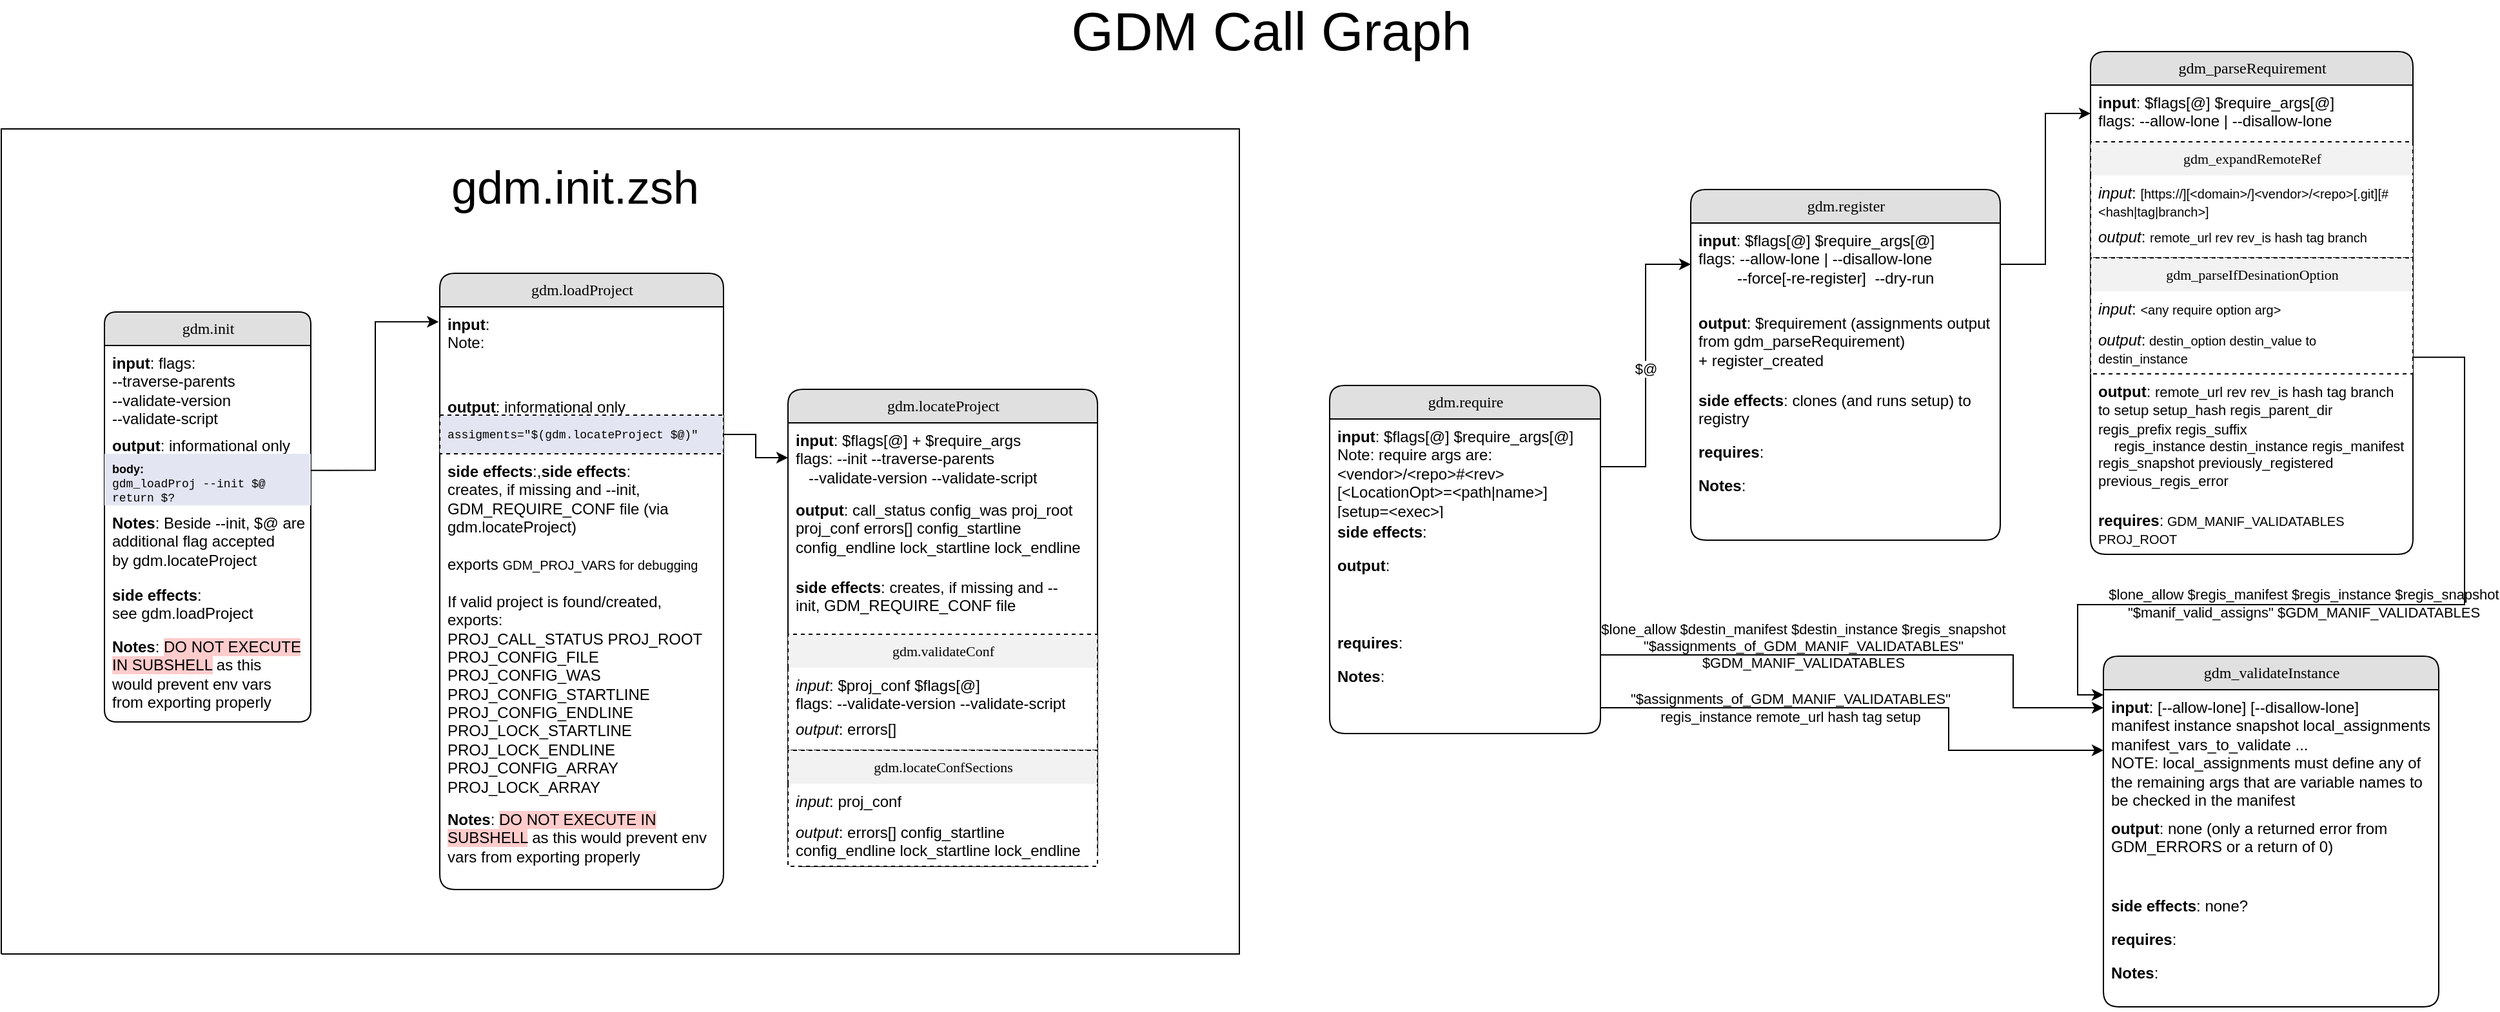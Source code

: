 <mxfile version="21.1.2" type="device">
  <diagram name="Page-1" id="5d7acffa-a066-3a61-03fe-96351882024d">
    <mxGraphModel dx="2353" dy="913" grid="1" gridSize="10" guides="1" tooltips="1" connect="1" arrows="1" fold="1" page="1" pageScale="1" pageWidth="1100" pageHeight="850" background="#ffffff" math="0" shadow="0">
      <root>
        <mxCell id="0" />
        <mxCell id="1" parent="0" />
        <mxCell id="AZiJ76leZRMekGIFPpnd-1" value="gdm_parseRequirement" style="swimlane;html=1;fontStyle=0;childLayout=stackLayout;horizontal=1;startSize=26;fillColor=#e0e0e0;horizontalStack=0;resizeParent=1;resizeLast=0;collapsible=1;marginBottom=0;swimlaneFillColor=#ffffff;align=center;rounded=1;shadow=0;comic=0;labelBackgroundColor=none;strokeWidth=1;fontFamily=Verdana;fontSize=12" parent="1" vertex="1">
          <mxGeometry x="620" y="60" width="250" height="390" as="geometry" />
        </mxCell>
        <mxCell id="AZiJ76leZRMekGIFPpnd-2" value="&lt;b&gt;input&lt;/b&gt;: $flags[@] $require_args[@]&lt;br&gt;flags: --allow-lone | --disallow-lone" style="text;html=1;strokeColor=none;fillColor=none;spacingLeft=4;spacingRight=4;whiteSpace=wrap;overflow=hidden;rotatable=0;points=[[0,0.5],[1,0.5]];portConstraint=eastwest;" parent="AZiJ76leZRMekGIFPpnd-1" vertex="1">
          <mxGeometry y="26" width="250" height="44" as="geometry" />
        </mxCell>
        <mxCell id="AZiJ76leZRMekGIFPpnd-64" value="&lt;font style=&quot;font-size: 11px;&quot;&gt;gdm_expandRemoteRef&lt;/font&gt;" style="swimlane;html=1;fontStyle=0;childLayout=stackLayout;horizontal=1;startSize=26;fillColor=#F2F2F2;horizontalStack=0;resizeParent=1;resizeLast=0;collapsible=1;marginBottom=0;swimlaneFillColor=default;align=center;rounded=0;shadow=0;comic=0;labelBackgroundColor=none;strokeWidth=1;fontFamily=Verdana;fontSize=12;glass=0;swimlaneLine=0;strokeColor=default;dashed=1;" parent="AZiJ76leZRMekGIFPpnd-1" vertex="1">
          <mxGeometry y="70" width="250" height="90" as="geometry">
            <mxRectangle y="60" width="250" height="30" as="alternateBounds" />
          </mxGeometry>
        </mxCell>
        <mxCell id="AZiJ76leZRMekGIFPpnd-65" value="&lt;span style=&quot;border-color: var(--border-color);&quot;&gt;&lt;i&gt;input&lt;/i&gt;&lt;/span&gt;:&amp;nbsp;&lt;font style=&quot;border-color: var(--border-color); font-size: 10px;&quot;&gt;[https://][&amp;lt;domain&amp;gt;/]&amp;lt;vendor&amp;gt;/&amp;lt;repo&amp;gt;[.git][#&amp;lt;hash|tag|branch&amp;gt;]&amp;nbsp;&lt;/font&gt;" style="text;html=1;strokeColor=none;fillColor=none;spacingLeft=4;spacingRight=4;whiteSpace=wrap;overflow=hidden;rotatable=0;points=[[0,0.5],[1,0.5]];portConstraint=eastwest;" parent="AZiJ76leZRMekGIFPpnd-64" vertex="1">
          <mxGeometry y="26" width="250" height="34" as="geometry" />
        </mxCell>
        <mxCell id="AZiJ76leZRMekGIFPpnd-66" value="&lt;i&gt;output&lt;/i&gt;:&amp;nbsp;&lt;font style=&quot;font-size: 10px;&quot;&gt;remote_url rev rev_is hash tag branch&lt;/font&gt;&amp;nbsp;" style="text;html=1;strokeColor=none;fillColor=none;spacingLeft=4;spacingRight=4;whiteSpace=wrap;overflow=hidden;rotatable=0;points=[[0,0.5],[1,0.5]];portConstraint=eastwest;" parent="AZiJ76leZRMekGIFPpnd-64" vertex="1">
          <mxGeometry y="60" width="250" height="20" as="geometry" />
        </mxCell>
        <mxCell id="AZiJ76leZRMekGIFPpnd-67" value="&lt;font style=&quot;font-size: 11px;&quot;&gt;gdm_parseIfDesinationOption&lt;/font&gt;" style="swimlane;html=1;fontStyle=0;childLayout=stackLayout;horizontal=1;startSize=26;fillColor=#F2F2F2;horizontalStack=0;resizeParent=1;resizeLast=0;collapsible=1;marginBottom=0;swimlaneFillColor=#ffffff;align=center;rounded=0;shadow=0;comic=0;labelBackgroundColor=none;strokeWidth=1;fontFamily=Verdana;fontSize=12;swimlaneLine=0;strokeColor=default;dashed=1;" parent="AZiJ76leZRMekGIFPpnd-1" vertex="1">
          <mxGeometry y="160" width="250" height="90" as="geometry" />
        </mxCell>
        <mxCell id="AZiJ76leZRMekGIFPpnd-68" value="&lt;span style=&quot;border-color: var(--border-color);&quot;&gt;&lt;i style=&quot;&quot;&gt;input&lt;/i&gt;&lt;/span&gt;: &lt;font style=&quot;font-size: 10px;&quot;&gt;&amp;lt;any require option arg&amp;gt;&lt;font style=&quot;border-color: var(--border-color); font-size: 10px;&quot;&gt;&amp;nbsp;&lt;/font&gt;&lt;/font&gt;" style="text;html=1;strokeColor=none;fillColor=none;spacingLeft=4;spacingRight=4;whiteSpace=wrap;overflow=hidden;rotatable=0;points=[[0,0.5],[1,0.5]];portConstraint=eastwest;" parent="AZiJ76leZRMekGIFPpnd-67" vertex="1">
          <mxGeometry y="26" width="250" height="24" as="geometry" />
        </mxCell>
        <mxCell id="AZiJ76leZRMekGIFPpnd-69" value="&lt;i style=&quot;&quot;&gt;output&lt;/i&gt;:&lt;font style=&quot;background-color: initial; font-size: 10px;&quot;&gt;&amp;nbsp;destin_option destin_value to destin_instance&lt;/font&gt;&lt;span style=&quot;background-color: initial;&quot;&gt;&amp;nbsp;&lt;/span&gt;" style="text;html=1;strokeColor=none;fillColor=none;spacingLeft=4;spacingRight=4;whiteSpace=wrap;overflow=hidden;rotatable=0;points=[[0,0.5],[1,0.5]];portConstraint=eastwest;" parent="AZiJ76leZRMekGIFPpnd-67" vertex="1">
          <mxGeometry y="50" width="250" height="40" as="geometry" />
        </mxCell>
        <mxCell id="AZiJ76leZRMekGIFPpnd-3" value="&lt;b&gt;output&lt;/b&gt;:&amp;nbsp;&lt;font style=&quot;font-size: 11px;&quot;&gt;remote_url rev rev_is hash tag branch to setup setup_hash regis_parent_dir regis_prefix regis_suffix&amp;nbsp;&lt;div style=&quot;&quot;&gt;&amp;nbsp; &amp;nbsp; regis_instance destin_instance regis_manifest regis_snapshot previously_registered previous_regis_error&lt;/div&gt;&lt;/font&gt;" style="text;html=1;strokeColor=none;fillColor=none;spacingLeft=4;spacingRight=4;whiteSpace=wrap;overflow=hidden;rotatable=0;points=[[0,0.5],[1,0.5]];portConstraint=eastwest;" parent="AZiJ76leZRMekGIFPpnd-1" vertex="1">
          <mxGeometry y="250" width="250" height="100" as="geometry" />
        </mxCell>
        <mxCell id="AZiJ76leZRMekGIFPpnd-5" value="&lt;b&gt;requires&lt;/b&gt;:&lt;font style=&quot;font-size: 10px;&quot;&gt;&amp;nbsp;GDM_MANIF_VALIDATABLES&amp;nbsp;&lt;br&gt;PROJ_ROOT&lt;br&gt;&lt;/font&gt;" style="text;html=1;strokeColor=none;fillColor=none;spacingLeft=4;spacingRight=4;whiteSpace=wrap;overflow=hidden;rotatable=0;points=[[0,0.5],[1,0.5]];portConstraint=eastwest;" parent="AZiJ76leZRMekGIFPpnd-1" vertex="1">
          <mxGeometry y="350" width="250" height="40" as="geometry" />
        </mxCell>
        <mxCell id="AZiJ76leZRMekGIFPpnd-7" value="gdm_validateInstance" style="swimlane;html=1;fontStyle=0;childLayout=stackLayout;horizontal=1;startSize=26;fillColor=#e0e0e0;horizontalStack=0;resizeParent=1;resizeLast=0;collapsible=1;marginBottom=0;swimlaneFillColor=#ffffff;align=center;rounded=1;shadow=0;comic=0;labelBackgroundColor=none;strokeWidth=1;fontFamily=Verdana;fontSize=12" parent="1" vertex="1">
          <mxGeometry x="630" y="529" width="260" height="272" as="geometry" />
        </mxCell>
        <mxCell id="AZiJ76leZRMekGIFPpnd-8" value="&lt;b&gt;input&lt;/b&gt;:&amp;nbsp;[--allow-lone] [--disallow-lone] manifest&amp;nbsp;instance snapshot local_assignments manifest_vars_to_validate ...&lt;br&gt;NOTE: local_assignments must&amp;nbsp;define&amp;nbsp;any of the remaining args that are variable names to be checked in the manifest" style="text;html=1;strokeColor=none;fillColor=none;spacingLeft=4;spacingRight=4;whiteSpace=wrap;overflow=hidden;rotatable=0;points=[[0,0.5],[1,0.5]];portConstraint=eastwest;" parent="AZiJ76leZRMekGIFPpnd-7" vertex="1">
          <mxGeometry y="26" width="260" height="94" as="geometry" />
        </mxCell>
        <mxCell id="AZiJ76leZRMekGIFPpnd-9" value="&lt;b&gt;output&lt;/b&gt;: none (only a returned error from GDM_ERRORS or a return of 0&lt;span style=&quot;background-color: initial;&quot;&gt;)&lt;/span&gt;" style="text;html=1;strokeColor=none;fillColor=none;spacingLeft=4;spacingRight=4;whiteSpace=wrap;overflow=hidden;rotatable=0;points=[[0,0.5],[1,0.5]];portConstraint=eastwest;" parent="AZiJ76leZRMekGIFPpnd-7" vertex="1">
          <mxGeometry y="120" width="260" height="60" as="geometry" />
        </mxCell>
        <mxCell id="AZiJ76leZRMekGIFPpnd-10" value="&lt;b&gt;side effects&lt;/b&gt;: none?" style="text;html=1;strokeColor=none;fillColor=none;spacingLeft=4;spacingRight=4;whiteSpace=wrap;overflow=hidden;rotatable=0;points=[[0,0.5],[1,0.5]];portConstraint=eastwest;" parent="AZiJ76leZRMekGIFPpnd-7" vertex="1">
          <mxGeometry y="180" width="260" height="26" as="geometry" />
        </mxCell>
        <mxCell id="AZiJ76leZRMekGIFPpnd-11" value="&lt;b&gt;requires&lt;/b&gt;:&amp;nbsp;" style="text;html=1;strokeColor=none;fillColor=none;spacingLeft=4;spacingRight=4;whiteSpace=wrap;overflow=hidden;rotatable=0;points=[[0,0.5],[1,0.5]];portConstraint=eastwest;" parent="AZiJ76leZRMekGIFPpnd-7" vertex="1">
          <mxGeometry y="206" width="260" height="26" as="geometry" />
        </mxCell>
        <mxCell id="AZiJ76leZRMekGIFPpnd-12" value="&lt;b&gt;Notes&lt;/b&gt;:" style="text;html=1;strokeColor=none;fillColor=none;spacingLeft=4;spacingRight=4;whiteSpace=wrap;overflow=hidden;rotatable=0;points=[[0,0.5],[1,0.5]];portConstraint=eastwest;" parent="AZiJ76leZRMekGIFPpnd-7" vertex="1">
          <mxGeometry y="232" width="260" height="40" as="geometry" />
        </mxCell>
        <mxCell id="AZiJ76leZRMekGIFPpnd-13" value="gdm.require" style="swimlane;html=1;fontStyle=0;childLayout=stackLayout;horizontal=1;startSize=26;fillColor=#e0e0e0;horizontalStack=0;resizeParent=1;resizeLast=0;collapsible=1;marginBottom=0;swimlaneFillColor=#ffffff;align=center;rounded=1;shadow=0;comic=0;labelBackgroundColor=none;strokeWidth=1;fontFamily=Verdana;fontSize=12" parent="1" vertex="1">
          <mxGeometry x="30" y="319" width="210" height="270" as="geometry" />
        </mxCell>
        <mxCell id="AZiJ76leZRMekGIFPpnd-14" value="&lt;b&gt;input&lt;/b&gt;: $flags[@] $require_args[@]&lt;br&gt;Note: require args are:&amp;lt;vendor&amp;gt;/&amp;lt;repo&amp;gt;#&amp;lt;rev&amp;gt; [&amp;lt;LocationOpt&amp;gt;=&amp;lt;path|name&amp;gt;] [setup=&amp;lt;exec&amp;gt;]" style="text;html=1;strokeColor=none;fillColor=none;spacingLeft=4;spacingRight=4;whiteSpace=wrap;overflow=hidden;rotatable=0;points=[[0,0.5],[1,0.5]];portConstraint=eastwest;" parent="AZiJ76leZRMekGIFPpnd-13" vertex="1">
          <mxGeometry y="26" width="210" height="74" as="geometry" />
        </mxCell>
        <mxCell id="AZiJ76leZRMekGIFPpnd-15" value="&lt;b&gt;side effects&lt;/b&gt;:" style="text;html=1;strokeColor=none;fillColor=none;spacingLeft=4;spacingRight=4;whiteSpace=wrap;overflow=hidden;rotatable=0;points=[[0,0.5],[1,0.5]];portConstraint=eastwest;" parent="AZiJ76leZRMekGIFPpnd-13" vertex="1">
          <mxGeometry y="100" width="210" height="26" as="geometry" />
        </mxCell>
        <mxCell id="AZiJ76leZRMekGIFPpnd-16" value="&lt;b&gt;output&lt;/b&gt;:&amp;nbsp;" style="text;html=1;strokeColor=none;fillColor=none;spacingLeft=4;spacingRight=4;whiteSpace=wrap;overflow=hidden;rotatable=0;points=[[0,0.5],[1,0.5]];portConstraint=eastwest;" parent="AZiJ76leZRMekGIFPpnd-13" vertex="1">
          <mxGeometry y="126" width="210" height="60" as="geometry" />
        </mxCell>
        <mxCell id="AZiJ76leZRMekGIFPpnd-17" value="&lt;b&gt;requires&lt;/b&gt;:" style="text;html=1;strokeColor=none;fillColor=none;spacingLeft=4;spacingRight=4;whiteSpace=wrap;overflow=hidden;rotatable=0;points=[[0,0.5],[1,0.5]];portConstraint=eastwest;" parent="AZiJ76leZRMekGIFPpnd-13" vertex="1">
          <mxGeometry y="186" width="210" height="26" as="geometry" />
        </mxCell>
        <mxCell id="AZiJ76leZRMekGIFPpnd-18" value="&lt;b&gt;Notes&lt;/b&gt;:&amp;nbsp;" style="text;html=1;strokeColor=none;fillColor=none;spacingLeft=4;spacingRight=4;whiteSpace=wrap;overflow=hidden;rotatable=0;points=[[0,0.5],[1,0.5]];portConstraint=eastwest;" parent="AZiJ76leZRMekGIFPpnd-13" vertex="1">
          <mxGeometry y="212" width="210" height="56" as="geometry" />
        </mxCell>
        <mxCell id="AZiJ76leZRMekGIFPpnd-19" value="gdm.register" style="swimlane;html=1;fontStyle=0;childLayout=stackLayout;horizontal=1;startSize=26;fillColor=#e0e0e0;horizontalStack=0;resizeParent=1;resizeLast=0;collapsible=1;marginBottom=0;swimlaneFillColor=#ffffff;align=center;rounded=1;shadow=0;comic=0;labelBackgroundColor=none;strokeWidth=1;fontFamily=Verdana;fontSize=12" parent="1" vertex="1">
          <mxGeometry x="310" y="167" width="240" height="272" as="geometry" />
        </mxCell>
        <mxCell id="AZiJ76leZRMekGIFPpnd-20" value="&lt;b&gt;input&lt;/b&gt;: $flags[@] $require_args[@]&lt;br&gt;flags: --allow-lone | --disallow-lone&lt;br&gt;&amp;nbsp; &amp;nbsp; &amp;nbsp; &amp;nbsp; &amp;nbsp;--force[-re-register]&amp;nbsp; --dry-run" style="text;html=1;strokeColor=none;fillColor=none;spacingLeft=4;spacingRight=4;whiteSpace=wrap;overflow=hidden;rotatable=0;points=[[0,0.5],[1,0.5]];portConstraint=eastwest;" parent="AZiJ76leZRMekGIFPpnd-19" vertex="1">
          <mxGeometry y="26" width="240" height="64" as="geometry" />
        </mxCell>
        <mxCell id="AZiJ76leZRMekGIFPpnd-21" value="&lt;b&gt;output&lt;/b&gt;: $requirement (assignments output from gdm_parseRequirement) +&amp;nbsp;register_created" style="text;html=1;strokeColor=none;fillColor=none;spacingLeft=4;spacingRight=4;whiteSpace=wrap;overflow=hidden;rotatable=0;points=[[0,0.5],[1,0.5]];portConstraint=eastwest;" parent="AZiJ76leZRMekGIFPpnd-19" vertex="1">
          <mxGeometry y="90" width="240" height="60" as="geometry" />
        </mxCell>
        <mxCell id="AZiJ76leZRMekGIFPpnd-23" value="&lt;b&gt;side effects&lt;/b&gt;: clones (and runs setup) to registry&amp;nbsp;" style="text;html=1;strokeColor=none;fillColor=none;spacingLeft=4;spacingRight=4;whiteSpace=wrap;overflow=hidden;rotatable=0;points=[[0,0.5],[1,0.5]];portConstraint=eastwest;" parent="AZiJ76leZRMekGIFPpnd-19" vertex="1">
          <mxGeometry y="150" width="240" height="40" as="geometry" />
        </mxCell>
        <mxCell id="AZiJ76leZRMekGIFPpnd-24" value="&lt;b&gt;requires&lt;/b&gt;:" style="text;html=1;strokeColor=none;fillColor=none;spacingLeft=4;spacingRight=4;whiteSpace=wrap;overflow=hidden;rotatable=0;points=[[0,0.5],[1,0.5]];portConstraint=eastwest;" parent="AZiJ76leZRMekGIFPpnd-19" vertex="1">
          <mxGeometry y="190" width="240" height="26" as="geometry" />
        </mxCell>
        <mxCell id="AZiJ76leZRMekGIFPpnd-25" value="&lt;b&gt;Notes&lt;/b&gt;:&amp;nbsp;" style="text;html=1;strokeColor=none;fillColor=none;spacingLeft=4;spacingRight=4;whiteSpace=wrap;overflow=hidden;rotatable=0;points=[[0,0.5],[1,0.5]];portConstraint=eastwest;" parent="AZiJ76leZRMekGIFPpnd-19" vertex="1">
          <mxGeometry y="216" width="240" height="56" as="geometry" />
        </mxCell>
        <mxCell id="AZiJ76leZRMekGIFPpnd-26" style="edgeStyle=orthogonalEdgeStyle;rounded=0;orthogonalLoop=1;jettySize=auto;html=1;exitX=1;exitY=0.5;exitDx=0;exitDy=0;entryX=0;entryY=0.5;entryDx=0;entryDy=0;" parent="1" source="AZiJ76leZRMekGIFPpnd-20" target="AZiJ76leZRMekGIFPpnd-2" edge="1">
          <mxGeometry relative="1" as="geometry" />
        </mxCell>
        <mxCell id="AZiJ76leZRMekGIFPpnd-27" style="edgeStyle=orthogonalEdgeStyle;rounded=0;orthogonalLoop=1;jettySize=auto;html=1;exitX=1;exitY=0.5;exitDx=0;exitDy=0;entryX=0;entryY=0.5;entryDx=0;entryDy=0;" parent="1" source="AZiJ76leZRMekGIFPpnd-14" target="AZiJ76leZRMekGIFPpnd-20" edge="1">
          <mxGeometry relative="1" as="geometry" />
        </mxCell>
        <mxCell id="AZiJ76leZRMekGIFPpnd-28" value="$@" style="edgeLabel;html=1;align=center;verticalAlign=middle;resizable=0;points=[];" parent="AZiJ76leZRMekGIFPpnd-27" vertex="1" connectable="0">
          <mxGeometry x="-0.651" y="-7" relative="1" as="geometry">
            <mxPoint x="-7" y="-72" as="offset" />
          </mxGeometry>
        </mxCell>
        <mxCell id="AZiJ76leZRMekGIFPpnd-29" style="edgeStyle=orthogonalEdgeStyle;rounded=0;orthogonalLoop=1;jettySize=auto;html=1;exitX=1;exitY=0.5;exitDx=0;exitDy=0;entryX=0;entryY=0.149;entryDx=0;entryDy=0;entryPerimeter=0;" parent="1" source="AZiJ76leZRMekGIFPpnd-17" target="AZiJ76leZRMekGIFPpnd-8" edge="1">
          <mxGeometry relative="1" as="geometry">
            <Array as="points">
              <mxPoint x="560" y="528" />
              <mxPoint x="560" y="569" />
            </Array>
          </mxGeometry>
        </mxCell>
        <mxCell id="AZiJ76leZRMekGIFPpnd-30" value="$lone_allow $destin_manifest $destin_instance $regis_snapshot &lt;br&gt;&quot;$assignments_of_GDM_MANIF_VALIDATABLES&quot; &lt;br&gt;$GDM_MANIF_VALIDATABLES" style="edgeLabel;html=1;align=center;verticalAlign=middle;resizable=0;points=[];labelBackgroundColor=none;" parent="AZiJ76leZRMekGIFPpnd-29" vertex="1" connectable="0">
          <mxGeometry x="-0.519" relative="1" as="geometry">
            <mxPoint x="61" y="-7" as="offset" />
          </mxGeometry>
        </mxCell>
        <mxCell id="AZiJ76leZRMekGIFPpnd-31" style="edgeStyle=orthogonalEdgeStyle;rounded=0;orthogonalLoop=1;jettySize=auto;html=1;entryX=0;entryY=0.043;entryDx=0;entryDy=0;entryPerimeter=0;exitX=0.998;exitY=0.677;exitDx=0;exitDy=0;exitPerimeter=0;" parent="1" source="AZiJ76leZRMekGIFPpnd-69" target="AZiJ76leZRMekGIFPpnd-8" edge="1">
          <mxGeometry relative="1" as="geometry">
            <mxPoint x="860" y="249" as="sourcePoint" />
            <Array as="points">
              <mxPoint x="910" y="489" />
              <mxPoint x="610" y="489" />
              <mxPoint x="610" y="559" />
            </Array>
          </mxGeometry>
        </mxCell>
        <mxCell id="AZiJ76leZRMekGIFPpnd-60" value="$lone_allow $regis_manifest $regis_instance $regis_snapshot &lt;br&gt;&quot;$manif_valid_assigns&quot;&amp;nbsp;$GDM_MANIF_VALIDATABLES" style="edgeLabel;html=1;align=center;verticalAlign=middle;resizable=0;points=[];labelBackgroundColor=none;" parent="AZiJ76leZRMekGIFPpnd-31" vertex="1" connectable="0">
          <mxGeometry x="0.15" y="-1" relative="1" as="geometry">
            <mxPoint as="offset" />
          </mxGeometry>
        </mxCell>
        <mxCell id="AZiJ76leZRMekGIFPpnd-32" style="edgeStyle=orthogonalEdgeStyle;rounded=0;orthogonalLoop=1;jettySize=auto;html=1;exitX=1;exitY=0.5;exitDx=0;exitDy=0;entryX=0;entryY=0.5;entryDx=0;entryDy=0;" parent="1" source="AZiJ76leZRMekGIFPpnd-18" target="AZiJ76leZRMekGIFPpnd-8" edge="1">
          <mxGeometry relative="1" as="geometry">
            <Array as="points">
              <mxPoint x="510" y="569" />
              <mxPoint x="510" y="602" />
            </Array>
          </mxGeometry>
        </mxCell>
        <mxCell id="AZiJ76leZRMekGIFPpnd-33" value="&lt;span style=&quot;&quot;&gt;&quot;$assignments_of_GDM_MANIF_VALIDATABLES&quot;&lt;/span&gt;&lt;br style=&quot;border-color: var(--border-color);&quot;&gt;regis_instance remote_url hash tag setup" style="edgeLabel;html=1;align=center;verticalAlign=middle;resizable=0;points=[];labelBackgroundColor=none;" parent="AZiJ76leZRMekGIFPpnd-32" vertex="1" connectable="0">
          <mxGeometry x="-0.558" y="2" relative="1" as="geometry">
            <mxPoint x="61" y="2" as="offset" />
          </mxGeometry>
        </mxCell>
        <mxCell id="AZiJ76leZRMekGIFPpnd-38" value="&lt;span style=&quot;font-size: 42px;&quot;&gt;GDM Call Graph&lt;/span&gt;" style="text;html=1;strokeColor=none;fillColor=none;align=center;verticalAlign=middle;whiteSpace=wrap;rounded=0;" parent="1" vertex="1">
          <mxGeometry x="-180" y="30" width="330" height="30" as="geometry" />
        </mxCell>
        <mxCell id="VWj8lnTXbPIEUd7eUML7-1" value="gdm.init" style="swimlane;html=1;fontStyle=0;childLayout=stackLayout;horizontal=1;startSize=26;fillColor=#e0e0e0;horizontalStack=0;resizeParent=1;resizeLast=0;collapsible=1;marginBottom=0;swimlaneFillColor=#ffffff;align=center;rounded=1;shadow=0;comic=0;labelBackgroundColor=none;strokeWidth=1;fontFamily=Verdana;fontSize=12;arcSize=12;" vertex="1" parent="1">
          <mxGeometry x="-920" y="262" width="160" height="318" as="geometry" />
        </mxCell>
        <mxCell id="VWj8lnTXbPIEUd7eUML7-75" value="&lt;b&gt;input&lt;/b&gt;:&amp;nbsp;flags:&amp;nbsp;&lt;br&gt;--traverse-parents &lt;br&gt;--validate-version &lt;br&gt;--validate-script" style="text;html=1;strokeColor=none;fillColor=none;spacingLeft=4;spacingRight=4;whiteSpace=wrap;overflow=hidden;rotatable=0;points=[[0,0.5],[1,0.5]];portConstraint=eastwest;" vertex="1" parent="VWj8lnTXbPIEUd7eUML7-1">
          <mxGeometry y="26" width="160" height="64" as="geometry" />
        </mxCell>
        <mxCell id="VWj8lnTXbPIEUd7eUML7-68" value="&lt;b&gt;output&lt;/b&gt;: informational only" style="text;html=1;strokeColor=none;fillColor=none;spacingLeft=4;spacingRight=4;whiteSpace=wrap;overflow=hidden;rotatable=0;points=[[0,0.5],[1,0.5]];portConstraint=eastwest;" vertex="1" parent="VWj8lnTXbPIEUd7eUML7-1">
          <mxGeometry y="90" width="160" height="20" as="geometry" />
        </mxCell>
        <mxCell id="VWj8lnTXbPIEUd7eUML7-2" value="&lt;div style=&quot;font-size: 9px;&quot;&gt;&lt;font style=&quot;font-size: 9px;&quot;&gt;&lt;font face=&quot;Helvetica&quot;&gt;&lt;b&gt;body:&lt;/b&gt;&lt;/font&gt;&lt;br&gt;gdm_loadProj --init $@&lt;/font&gt;&lt;/div&gt;&lt;div style=&quot;font-size: 9px;&quot;&gt;&lt;font style=&quot;font-size: 9px;&quot;&gt;return $?&lt;/font&gt;&lt;/div&gt;" style="text;html=1;strokeColor=none;fillColor=#E3E6F2;spacingLeft=4;spacingRight=4;whiteSpace=wrap;overflow=hidden;rotatable=0;points=[[0,0.5],[1,0.5]];portConstraint=eastwest;fontSize=9;fontFamily=Courier New;" vertex="1" parent="VWj8lnTXbPIEUd7eUML7-1">
          <mxGeometry y="110" width="160" height="40" as="geometry" />
        </mxCell>
        <mxCell id="VWj8lnTXbPIEUd7eUML7-32" value="&lt;b&gt;Notes&lt;/b&gt;: Beside --init, $@ are additional flag accepted by&amp;nbsp;gdm.locateProject&amp;nbsp;" style="text;html=1;strokeColor=none;fillColor=none;spacingLeft=4;spacingRight=4;whiteSpace=wrap;overflow=hidden;rotatable=0;points=[[0,0.5],[1,0.5]];portConstraint=eastwest;" vertex="1" parent="VWj8lnTXbPIEUd7eUML7-1">
          <mxGeometry y="150" width="160" height="56" as="geometry" />
        </mxCell>
        <mxCell id="VWj8lnTXbPIEUd7eUML7-73" value="&lt;b&gt;side effects&lt;/b&gt;: see&amp;nbsp;gdm.loadProject" style="text;html=1;strokeColor=none;fillColor=none;spacingLeft=4;spacingRight=4;whiteSpace=wrap;overflow=hidden;rotatable=0;points=[[0,0.5],[1,0.5]];portConstraint=eastwest;" vertex="1" parent="VWj8lnTXbPIEUd7eUML7-1">
          <mxGeometry y="206" width="160" height="40" as="geometry" />
        </mxCell>
        <mxCell id="VWj8lnTXbPIEUd7eUML7-77" value="&lt;b&gt;Notes&lt;/b&gt;: &lt;span style=&quot;background-color: rgb(255, 204, 204);&quot;&gt;DO NOT EXECUTE IN SUBSHELL&lt;/span&gt; as this would prevent env vars from exporting properly" style="text;html=1;strokeColor=none;fillColor=none;spacingLeft=4;spacingRight=4;whiteSpace=wrap;overflow=hidden;rotatable=0;points=[[0,0.5],[1,0.5]];portConstraint=eastwest;" vertex="1" parent="VWj8lnTXbPIEUd7eUML7-1">
          <mxGeometry y="246" width="160" height="64" as="geometry" />
        </mxCell>
        <mxCell id="VWj8lnTXbPIEUd7eUML7-10" value="gdm.loadProject" style="swimlane;html=1;fontStyle=0;childLayout=stackLayout;horizontal=1;startSize=26;fillColor=#e0e0e0;horizontalStack=0;resizeParent=1;resizeLast=0;collapsible=1;marginBottom=0;swimlaneFillColor=#ffffff;align=center;rounded=1;shadow=0;comic=0;labelBackgroundColor=none;strokeWidth=1;fontFamily=Verdana;fontSize=12" vertex="1" parent="1">
          <mxGeometry x="-660" y="232" width="220" height="478" as="geometry" />
        </mxCell>
        <mxCell id="VWj8lnTXbPIEUd7eUML7-11" value="&lt;b&gt;input&lt;/b&gt;:&amp;nbsp;&lt;br&gt;Note:&amp;nbsp;" style="text;html=1;strokeColor=none;fillColor=none;spacingLeft=4;spacingRight=4;whiteSpace=wrap;overflow=hidden;rotatable=0;points=[[0,0.5],[1,0.5]];portConstraint=eastwest;" vertex="1" parent="VWj8lnTXbPIEUd7eUML7-10">
          <mxGeometry y="26" width="220" height="64" as="geometry" />
        </mxCell>
        <mxCell id="VWj8lnTXbPIEUd7eUML7-13" value="&lt;b&gt;output&lt;/b&gt;: informational only" style="text;html=1;strokeColor=none;fillColor=none;spacingLeft=4;spacingRight=4;whiteSpace=wrap;overflow=hidden;rotatable=0;points=[[0,0.5],[1,0.5]];portConstraint=eastwest;" vertex="1" parent="VWj8lnTXbPIEUd7eUML7-10">
          <mxGeometry y="90" width="220" height="20" as="geometry" />
        </mxCell>
        <mxCell id="VWj8lnTXbPIEUd7eUML7-69" value="&lt;font face=&quot;Courier New&quot; style=&quot;font-size: 9px;&quot;&gt;assigments=&quot;$(gdm.locateProject $@)&quot;&amp;nbsp;&lt;/font&gt;" style="text;html=1;strokeColor=default;fillColor=#E3E6F2;spacingLeft=4;spacingRight=4;whiteSpace=wrap;overflow=hidden;rotatable=0;points=[[0,0.5],[1,0.5]];portConstraint=eastwest;dashed=1;" vertex="1" parent="VWj8lnTXbPIEUd7eUML7-10">
          <mxGeometry y="110" width="220" height="30" as="geometry" />
        </mxCell>
        <mxCell id="VWj8lnTXbPIEUd7eUML7-12" value="&lt;b&gt;side effects&lt;/b&gt;:,&lt;b style=&quot;border-color: var(--border-color);&quot;&gt;side effects&lt;/b&gt;:&lt;br style=&quot;border-color: var(--border-color);&quot;&gt;creates,&amp;nbsp;if missing and --init,&amp;nbsp;&lt;br&gt;GDM_REQUIRE_CONF&amp;nbsp;file (via gdm.locateProject)&lt;br&gt;&lt;br&gt;exports&amp;nbsp;&lt;font style=&quot;font-size: 10px;&quot;&gt;GDM_PROJ_VARS for debugging&lt;/font&gt;&lt;br&gt;&lt;br style=&quot;border-color: var(--border-color);&quot;&gt;If valid project is found/created, exports:&amp;nbsp;&lt;br style=&quot;border-color: var(--border-color);&quot;&gt;PROJ_CALL_STATUS PROJ_ROOT PROJ_CONFIG_FILE PROJ_CONFIG_WAS PROJ_CONFIG_STARTLINE PROJ_CONFIG_ENDLINE PROJ_LOCK_STARTLINE PROJ_LOCK_ENDLINE PROJ_CONFIG_ARRAY PROJ_LOCK_ARRAY" style="text;html=1;strokeColor=none;fillColor=none;spacingLeft=4;spacingRight=4;whiteSpace=wrap;overflow=hidden;rotatable=0;points=[[0,0.5],[1,0.5]];portConstraint=eastwest;" vertex="1" parent="VWj8lnTXbPIEUd7eUML7-10">
          <mxGeometry y="140" width="220" height="270" as="geometry" />
        </mxCell>
        <mxCell id="VWj8lnTXbPIEUd7eUML7-76" value="&lt;b&gt;Notes&lt;/b&gt;: &lt;span style=&quot;background-color: rgb(255, 204, 204);&quot;&gt;DO NOT EXECUTE IN SUBSHELL&lt;/span&gt; as this would prevent env vars from exporting properly" style="text;html=1;strokeColor=none;fillColor=none;spacingLeft=4;spacingRight=4;whiteSpace=wrap;overflow=hidden;rotatable=0;points=[[0,0.5],[1,0.5]];portConstraint=eastwest;" vertex="1" parent="VWj8lnTXbPIEUd7eUML7-10">
          <mxGeometry y="410" width="220" height="56" as="geometry" />
        </mxCell>
        <mxCell id="VWj8lnTXbPIEUd7eUML7-33" value="gdm.locateProject" style="swimlane;html=1;fontStyle=0;childLayout=stackLayout;horizontal=1;startSize=26;fillColor=#e0e0e0;horizontalStack=0;resizeParent=1;resizeLast=0;collapsible=1;marginBottom=0;swimlaneFillColor=#ffffff;align=center;rounded=1;shadow=0;comic=0;labelBackgroundColor=none;strokeWidth=1;fontFamily=Verdana;fontSize=12" vertex="1" parent="1">
          <mxGeometry x="-390" y="322" width="240" height="370" as="geometry" />
        </mxCell>
        <mxCell id="VWj8lnTXbPIEUd7eUML7-34" value="&lt;b&gt;input&lt;/b&gt;: $flags[@] + $require_args&lt;br&gt;flags:&amp;nbsp;--init --traverse-parents &lt;br&gt;&amp;nbsp; &amp;nbsp;--validate-version --validate-script" style="text;html=1;strokeColor=none;fillColor=none;spacingLeft=4;spacingRight=4;whiteSpace=wrap;overflow=hidden;rotatable=0;points=[[0,0.5],[1,0.5]];portConstraint=eastwest;" vertex="1" parent="VWj8lnTXbPIEUd7eUML7-33">
          <mxGeometry y="26" width="240" height="54" as="geometry" />
        </mxCell>
        <mxCell id="VWj8lnTXbPIEUd7eUML7-35" value="&lt;b&gt;output&lt;/b&gt;: call_status config_was proj_root proj_conf errors[] config_startline config_endline lock_startline lock_endline" style="text;html=1;strokeColor=none;fillColor=none;spacingLeft=4;spacingRight=4;whiteSpace=wrap;overflow=hidden;rotatable=0;points=[[0,0.5],[1,0.5]];portConstraint=eastwest;" vertex="1" parent="VWj8lnTXbPIEUd7eUML7-33">
          <mxGeometry y="80" width="240" height="60" as="geometry" />
        </mxCell>
        <mxCell id="VWj8lnTXbPIEUd7eUML7-64" value="&lt;b&gt;side effects&lt;/b&gt;: creates,&amp;nbsp;if missing and --init,&amp;nbsp;GDM_REQUIRE_CONF file" style="text;html=1;strokeColor=none;fillColor=none;spacingLeft=4;spacingRight=4;whiteSpace=wrap;overflow=hidden;rotatable=0;points=[[0,0.5],[1,0.5]];portConstraint=eastwest;" vertex="1" parent="VWj8lnTXbPIEUd7eUML7-33">
          <mxGeometry y="140" width="240" height="50" as="geometry" />
        </mxCell>
        <mxCell id="VWj8lnTXbPIEUd7eUML7-61" value="&lt;font style=&quot;font-size: 11px;&quot;&gt;gdm.validateConf&lt;/font&gt;" style="swimlane;html=1;fontStyle=0;childLayout=stackLayout;horizontal=1;startSize=26;fillColor=#F2F2F2;horizontalStack=0;resizeParent=1;resizeLast=0;collapsible=1;marginBottom=0;swimlaneFillColor=default;align=center;rounded=0;shadow=0;comic=0;labelBackgroundColor=none;strokeWidth=1;fontFamily=Verdana;fontSize=12;glass=0;swimlaneLine=0;strokeColor=default;dashed=1;" vertex="1" parent="VWj8lnTXbPIEUd7eUML7-33">
          <mxGeometry y="190" width="240" height="90" as="geometry">
            <mxRectangle y="280" width="240" height="30" as="alternateBounds" />
          </mxGeometry>
        </mxCell>
        <mxCell id="VWj8lnTXbPIEUd7eUML7-62" value="&lt;span style=&quot;border-color: var(--border-color);&quot;&gt;&lt;i&gt;input&lt;/i&gt;&lt;/span&gt;: $proj_conf&amp;nbsp;$flags[@]&lt;br&gt;flags:&amp;nbsp;--validate-version&lt;span style=&quot;background-color: initial;&quot;&gt;&amp;nbsp;&lt;/span&gt;--validate-script" style="text;html=1;strokeColor=none;fillColor=none;spacingLeft=4;spacingRight=4;whiteSpace=wrap;overflow=hidden;rotatable=0;points=[[0,0.5],[1,0.5]];portConstraint=eastwest;" vertex="1" parent="VWj8lnTXbPIEUd7eUML7-61">
          <mxGeometry y="26" width="240" height="34" as="geometry" />
        </mxCell>
        <mxCell id="VWj8lnTXbPIEUd7eUML7-63" value="&lt;i&gt;output&lt;/i&gt;: errors[]&amp;nbsp;" style="text;html=1;strokeColor=none;fillColor=none;spacingLeft=4;spacingRight=4;whiteSpace=wrap;overflow=hidden;rotatable=0;points=[[0,0.5],[1,0.5]];portConstraint=eastwest;" vertex="1" parent="VWj8lnTXbPIEUd7eUML7-61">
          <mxGeometry y="60" width="240" height="20" as="geometry" />
        </mxCell>
        <mxCell id="VWj8lnTXbPIEUd7eUML7-40" value="&lt;font style=&quot;font-size: 11px;&quot;&gt;gdm.locateConfSections&lt;/font&gt;" style="swimlane;html=1;fontStyle=0;childLayout=stackLayout;horizontal=1;startSize=26;fillColor=#F2F2F2;horizontalStack=0;resizeParent=1;resizeLast=0;collapsible=1;marginBottom=0;swimlaneFillColor=default;align=center;rounded=0;shadow=0;comic=0;labelBackgroundColor=none;strokeWidth=1;fontFamily=Verdana;fontSize=12;glass=0;swimlaneLine=0;strokeColor=default;dashed=1;" vertex="1" parent="VWj8lnTXbPIEUd7eUML7-33">
          <mxGeometry y="280" width="240" height="90" as="geometry">
            <mxRectangle y="190" width="240" height="30" as="alternateBounds" />
          </mxGeometry>
        </mxCell>
        <mxCell id="VWj8lnTXbPIEUd7eUML7-41" value="&lt;span style=&quot;border-color: var(--border-color);&quot;&gt;&lt;i&gt;input&lt;/i&gt;&lt;/span&gt;:&amp;nbsp;proj_conf" style="text;html=1;strokeColor=none;fillColor=none;spacingLeft=4;spacingRight=4;whiteSpace=wrap;overflow=hidden;rotatable=0;points=[[0,0.5],[1,0.5]];portConstraint=eastwest;" vertex="1" parent="VWj8lnTXbPIEUd7eUML7-40">
          <mxGeometry y="26" width="240" height="24" as="geometry" />
        </mxCell>
        <mxCell id="VWj8lnTXbPIEUd7eUML7-42" value="&lt;i&gt;output&lt;/i&gt;:&lt;font style=&quot;&quot;&gt;&amp;nbsp;errors[] config_startline config_endline lock_startline lock_endline&lt;span style=&quot;font-size: 10px;&quot;&gt;&lt;br&gt;&lt;/span&gt;&lt;/font&gt;&amp;nbsp;" style="text;html=1;strokeColor=none;fillColor=none;spacingLeft=4;spacingRight=4;whiteSpace=wrap;overflow=hidden;rotatable=0;points=[[0,0.5],[1,0.5]];portConstraint=eastwest;" vertex="1" parent="VWj8lnTXbPIEUd7eUML7-40">
          <mxGeometry y="50" width="240" height="40" as="geometry" />
        </mxCell>
        <mxCell id="VWj8lnTXbPIEUd7eUML7-58" style="edgeStyle=orthogonalEdgeStyle;rounded=0;orthogonalLoop=1;jettySize=auto;html=1;exitX=0.999;exitY=0.321;exitDx=0;exitDy=0;entryX=-0.004;entryY=0.182;entryDx=0;entryDy=0;entryPerimeter=0;exitPerimeter=0;" edge="1" parent="1" source="VWj8lnTXbPIEUd7eUML7-2" target="VWj8lnTXbPIEUd7eUML7-11">
          <mxGeometry relative="1" as="geometry" />
        </mxCell>
        <mxCell id="VWj8lnTXbPIEUd7eUML7-59" style="edgeStyle=orthogonalEdgeStyle;rounded=0;orthogonalLoop=1;jettySize=auto;html=1;exitX=1;exitY=0.5;exitDx=0;exitDy=0;entryX=0;entryY=0.5;entryDx=0;entryDy=0;" edge="1" parent="1" source="VWj8lnTXbPIEUd7eUML7-69" target="VWj8lnTXbPIEUd7eUML7-34">
          <mxGeometry relative="1" as="geometry" />
        </mxCell>
        <mxCell id="VWj8lnTXbPIEUd7eUML7-71" value="&lt;font style=&quot;font-size: 36px;&quot;&gt;gdm.init.zsh&lt;/font&gt;" style="text;html=1;strokeColor=none;fillColor=none;align=center;verticalAlign=middle;whiteSpace=wrap;rounded=0;" vertex="1" parent="1">
          <mxGeometry x="-720" y="150" width="330" height="30" as="geometry" />
        </mxCell>
        <mxCell id="VWj8lnTXbPIEUd7eUML7-72" value="" style="endArrow=none;html=1;rounded=0;" edge="1" parent="1">
          <mxGeometry width="50" height="50" relative="1" as="geometry">
            <mxPoint x="-1000" y="760" as="sourcePoint" />
            <mxPoint x="-1000" y="760" as="targetPoint" />
            <Array as="points">
              <mxPoint x="-40" y="760" />
              <mxPoint x="-40" y="120" />
              <mxPoint x="-1000" y="120" />
            </Array>
          </mxGeometry>
        </mxCell>
      </root>
    </mxGraphModel>
  </diagram>
</mxfile>
